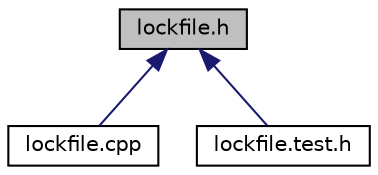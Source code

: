 digraph G
{
  edge [fontname="Helvetica",fontsize="10",labelfontname="Helvetica",labelfontsize="10"];
  node [fontname="Helvetica",fontsize="10",shape=record];
  Node1 [label="lockfile.h",height=0.2,width=0.4,color="black", fillcolor="grey75", style="filled" fontcolor="black"];
  Node1 -> Node2 [dir="back",color="midnightblue",fontsize="10",style="solid",fontname="Helvetica"];
  Node2 [label="lockfile.cpp",height=0.2,width=0.4,color="black", fillcolor="white", style="filled",URL="$lockfile_8cpp.html"];
  Node1 -> Node3 [dir="back",color="midnightblue",fontsize="10",style="solid",fontname="Helvetica"];
  Node3 [label="lockfile.test.h",height=0.2,width=0.4,color="black", fillcolor="white", style="filled",URL="$lockfile_8test_8h.html"];
}

